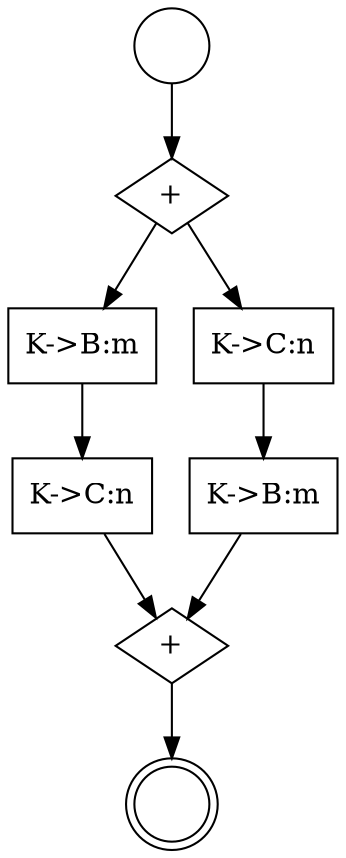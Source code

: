 digraph "Simple_choiceStruct.gv" {
	0 [label="" shape=circle]
	1 [label="K->B:m" shape=rect]
	2 [label="K->C:n" shape=rect]
	1 -> 2
	3 [label="K->C:n" shape=rect]
	4 [label="K->B:m" shape=rect]
	3 -> 4
	5 [label="+" shape=diamond]
	5 -> 1
	5 -> 3
	6 [label="+" shape=diamond]
	2 -> 6
	4 -> 6
	0 -> 5
	6 -> 7
	7 [label="" shape=doublecircle]
}
